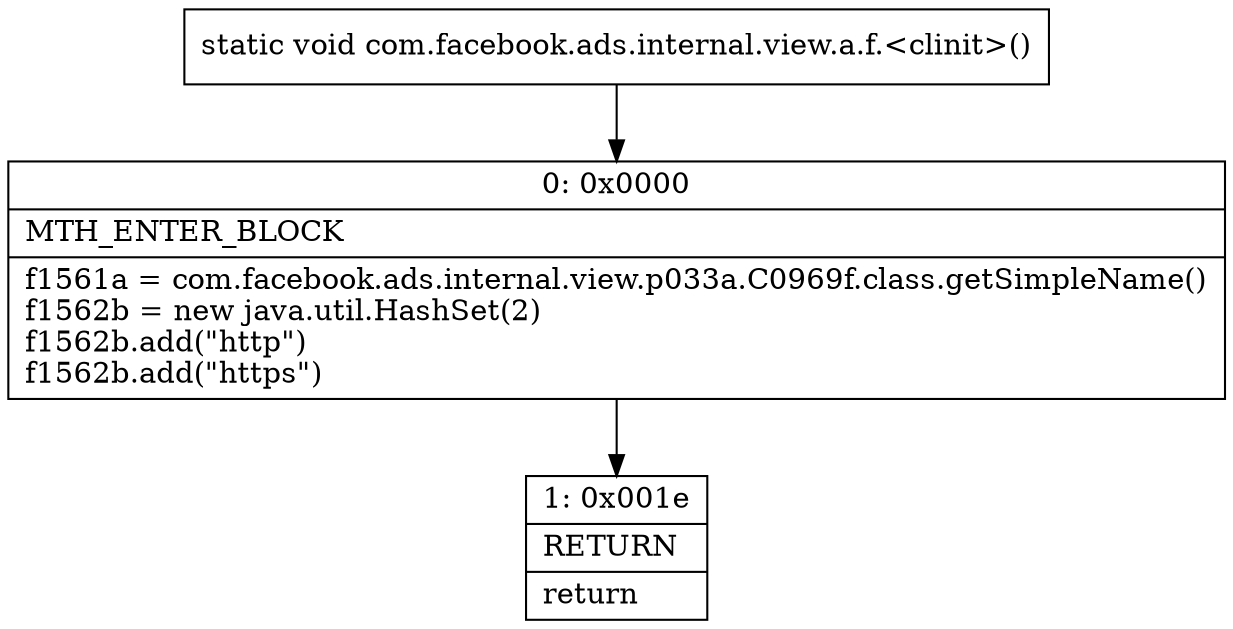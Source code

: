 digraph "CFG forcom.facebook.ads.internal.view.a.f.\<clinit\>()V" {
Node_0 [shape=record,label="{0\:\ 0x0000|MTH_ENTER_BLOCK\l|f1561a = com.facebook.ads.internal.view.p033a.C0969f.class.getSimpleName()\lf1562b = new java.util.HashSet(2)\lf1562b.add(\"http\")\lf1562b.add(\"https\")\l}"];
Node_1 [shape=record,label="{1\:\ 0x001e|RETURN\l|return\l}"];
MethodNode[shape=record,label="{static void com.facebook.ads.internal.view.a.f.\<clinit\>() }"];
MethodNode -> Node_0;
Node_0 -> Node_1;
}


